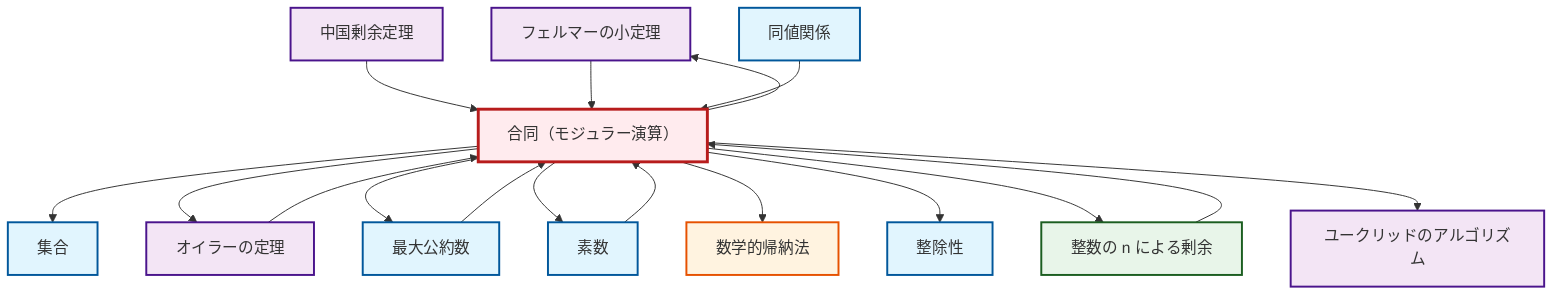 graph TD
    classDef definition fill:#e1f5fe,stroke:#01579b,stroke-width:2px
    classDef theorem fill:#f3e5f5,stroke:#4a148c,stroke-width:2px
    classDef axiom fill:#fff3e0,stroke:#e65100,stroke-width:2px
    classDef example fill:#e8f5e9,stroke:#1b5e20,stroke-width:2px
    classDef current fill:#ffebee,stroke:#b71c1c,stroke-width:3px
    ax-induction["数学的帰納法"]:::axiom
    thm-fermat-little["フェルマーの小定理"]:::theorem
    def-set["集合"]:::definition
    thm-chinese-remainder["中国剰余定理"]:::theorem
    def-prime["素数"]:::definition
    thm-euclidean-algorithm["ユークリッドのアルゴリズム"]:::theorem
    def-equivalence-relation["同値関係"]:::definition
    ex-quotient-integers-mod-n["整数の n による剰余"]:::example
    def-divisibility["整除性"]:::definition
    def-congruence["合同（モジュラー演算）"]:::definition
    def-gcd["最大公約数"]:::definition
    thm-euler["オイラーの定理"]:::theorem
    ex-quotient-integers-mod-n --> def-congruence
    def-congruence --> def-set
    def-congruence --> thm-euler
    thm-chinese-remainder --> def-congruence
    def-prime --> def-congruence
    def-congruence --> def-gcd
    def-congruence --> def-prime
    def-congruence --> thm-fermat-little
    thm-euler --> def-congruence
    def-congruence --> ax-induction
    def-congruence --> def-divisibility
    def-congruence --> ex-quotient-integers-mod-n
    def-gcd --> def-congruence
    thm-fermat-little --> def-congruence
    def-equivalence-relation --> def-congruence
    def-congruence --> thm-euclidean-algorithm
    class def-congruence current